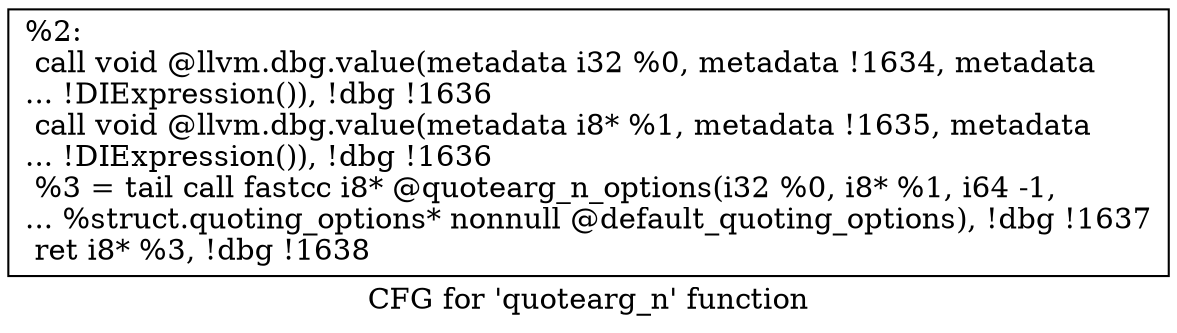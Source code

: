 digraph "CFG for 'quotearg_n' function" {
	label="CFG for 'quotearg_n' function";

	Node0x1493fd0 [shape=record,label="{%2:\l  call void @llvm.dbg.value(metadata i32 %0, metadata !1634, metadata\l... !DIExpression()), !dbg !1636\l  call void @llvm.dbg.value(metadata i8* %1, metadata !1635, metadata\l... !DIExpression()), !dbg !1636\l  %3 = tail call fastcc i8* @quotearg_n_options(i32 %0, i8* %1, i64 -1,\l... %struct.quoting_options* nonnull @default_quoting_options), !dbg !1637\l  ret i8* %3, !dbg !1638\l}"];
}
